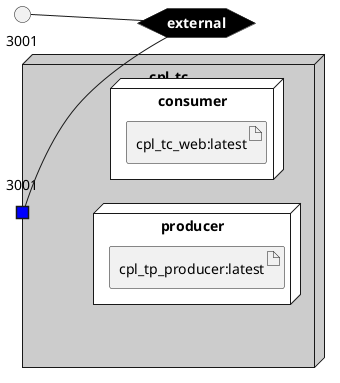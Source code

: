 @startuml

left to right direction


hexagon external #black [
    <b><color:white>external</color></b>
]
    
interface 3001
3001 -- external
    




node "cpl_tc" #cccccc {

    portin "3001" as cpl_tcPort3001 #blue
    cpl_tcPort3001 -- external



node "consumer" as consumerService #white {


    artifact "cpl_tc_web:latest" as cpl_tc_weblatestimage
    
}
node "producer" as producerService #white {


    artifact "cpl_tp_producer:latest" as cpl_tp_producerlatestimage
    
}

}


@enduml
